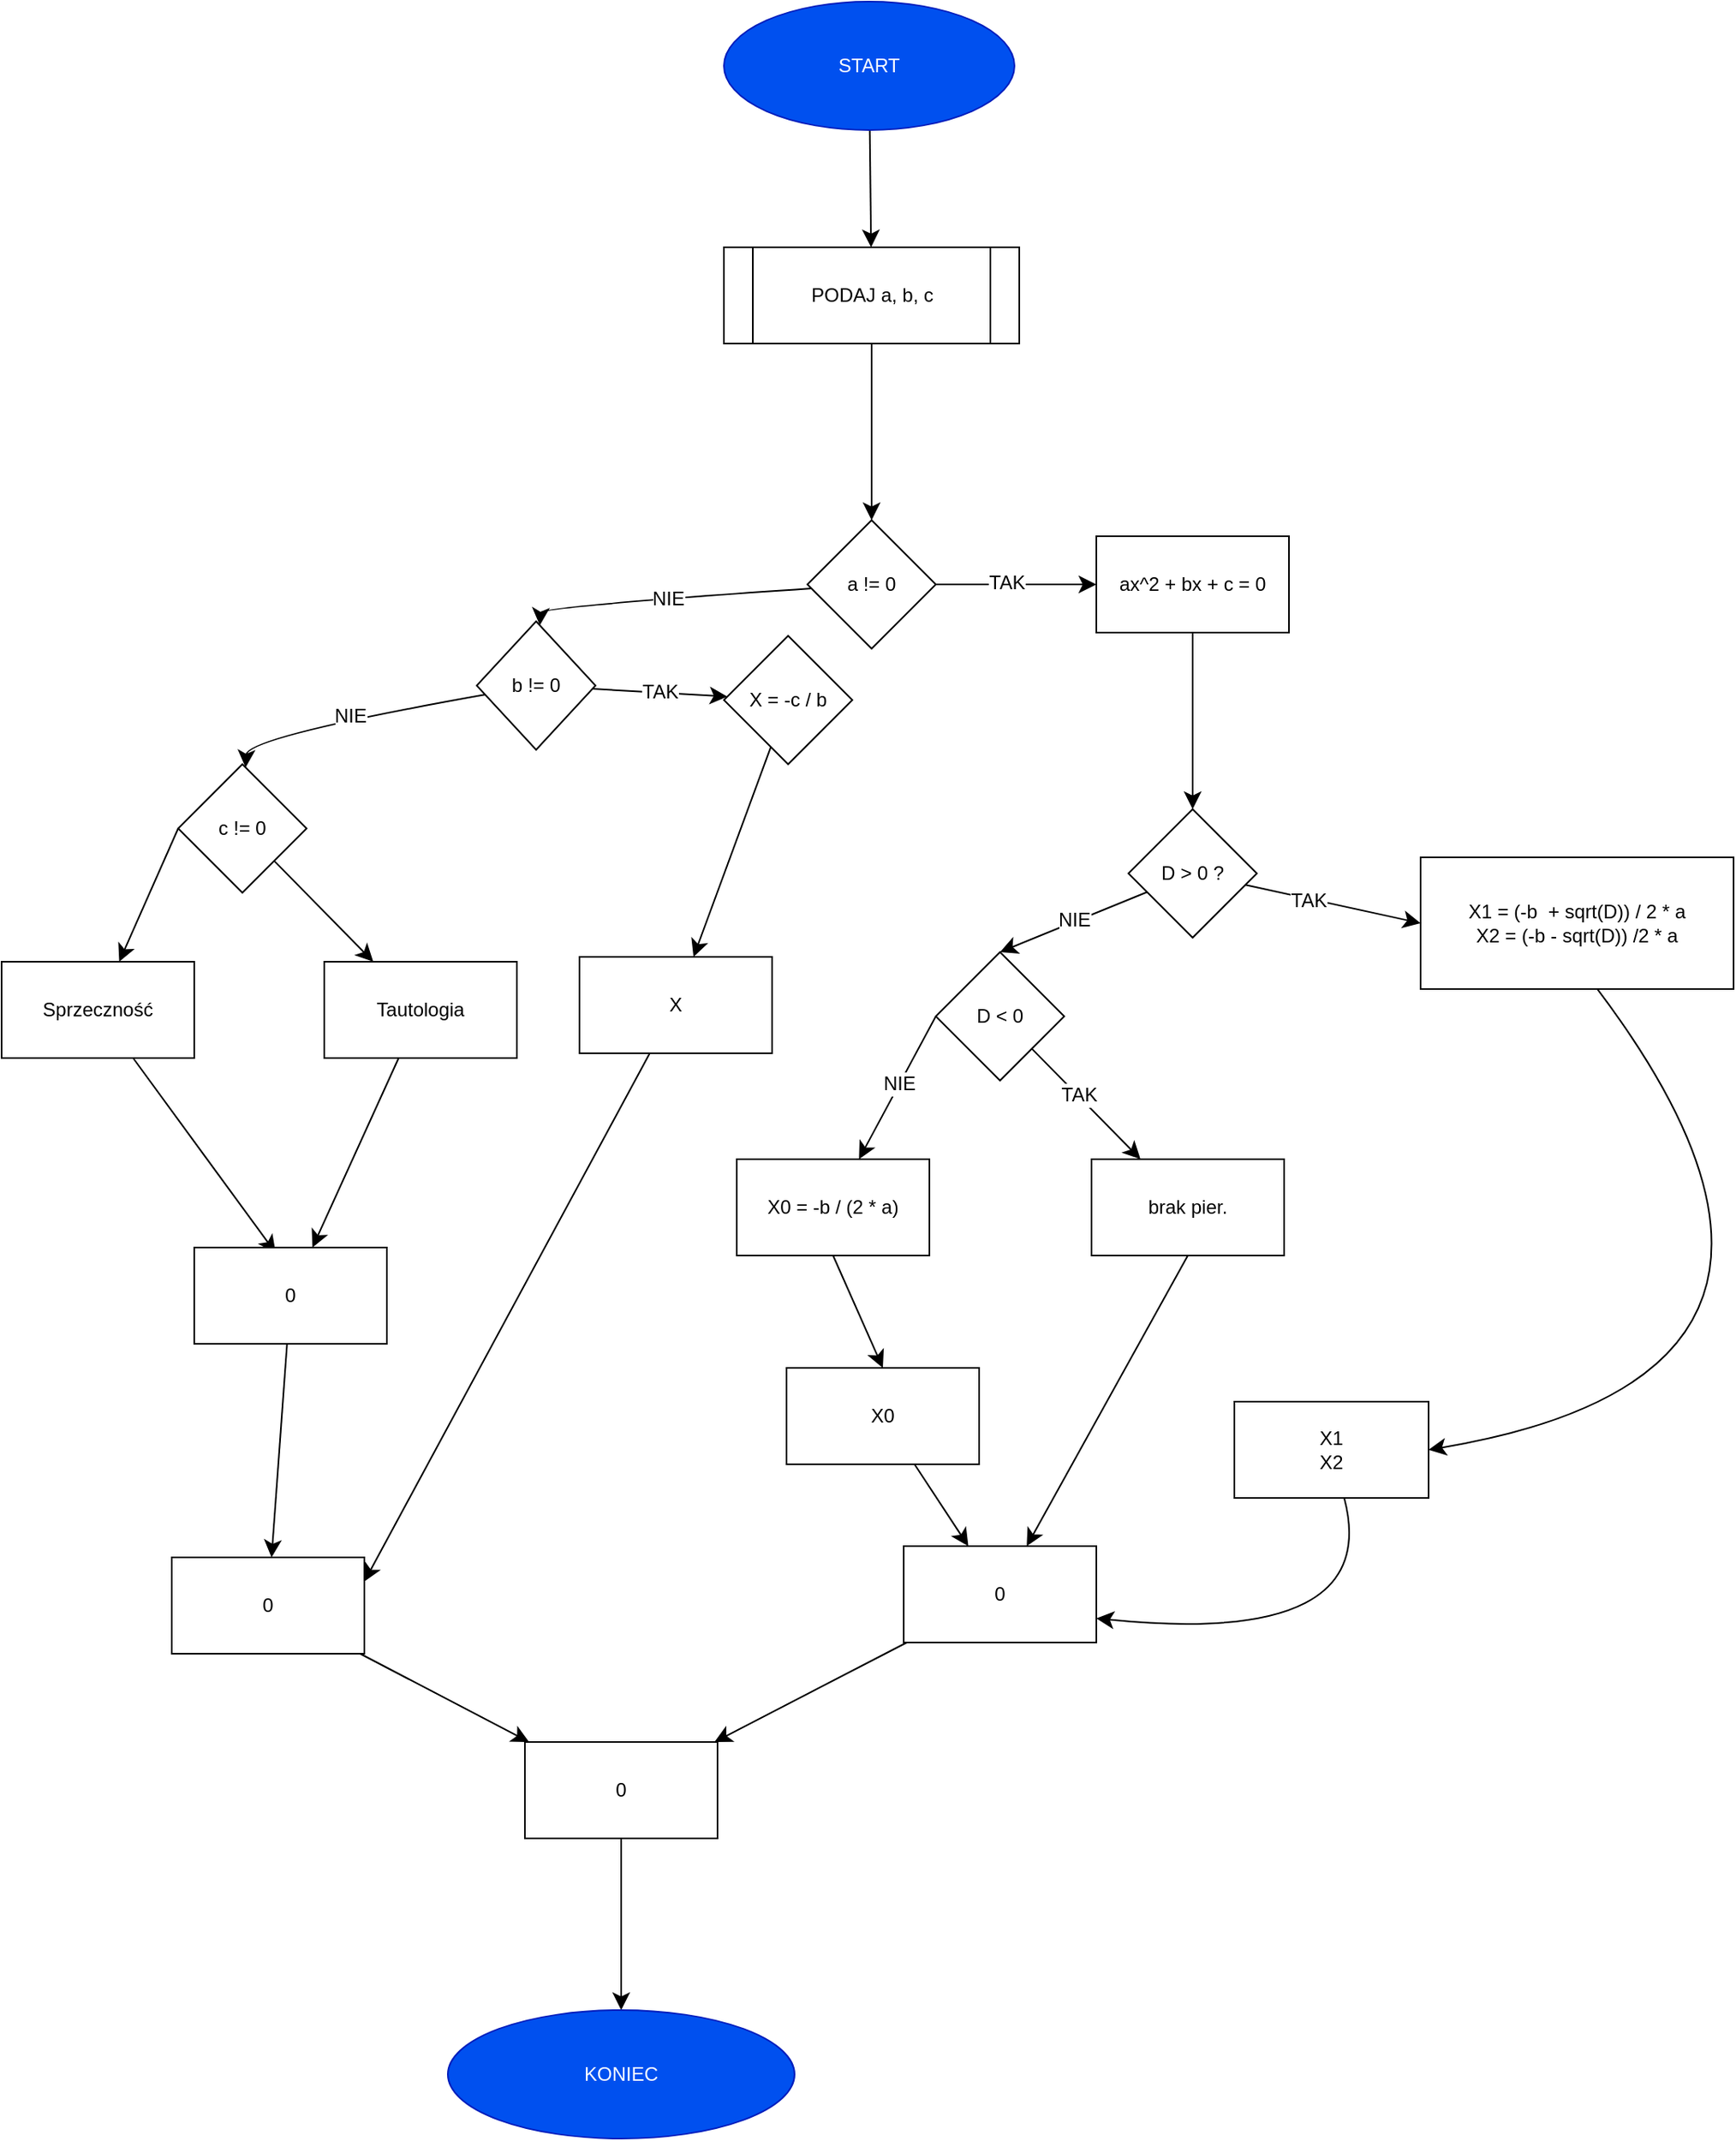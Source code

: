 <mxfile version="24.7.17">
  <diagram name="Strona-1" id="Z41VXJfmLJ2Zss2NgqX4">
    <mxGraphModel dx="2150" dy="1412" grid="0" gridSize="10" guides="1" tooltips="1" connect="1" arrows="1" fold="1" page="0" pageScale="1" pageWidth="827" pageHeight="1169" math="0" shadow="0">
      <root>
        <mxCell id="0" />
        <mxCell id="1" parent="0" />
        <mxCell id="cXVKHQkcDSxnatGoZXsg-4" style="edgeStyle=none;curved=1;rounded=0;orthogonalLoop=1;jettySize=auto;html=1;fontSize=12;startSize=8;endSize=8;" edge="1" parent="1" source="cXVKHQkcDSxnatGoZXsg-2" target="cXVKHQkcDSxnatGoZXsg-3">
          <mxGeometry relative="1" as="geometry" />
        </mxCell>
        <mxCell id="cXVKHQkcDSxnatGoZXsg-2" value="START" style="ellipse;whiteSpace=wrap;html=1;fillColor=#0050ef;strokeColor=#001DBC;fontColor=#ffffff;" vertex="1" parent="1">
          <mxGeometry x="89" y="-109" width="181" height="80" as="geometry" />
        </mxCell>
        <mxCell id="cXVKHQkcDSxnatGoZXsg-6" value="" style="edgeStyle=none;curved=1;rounded=0;orthogonalLoop=1;jettySize=auto;html=1;fontSize=12;startSize=8;endSize=8;" edge="1" parent="1" source="cXVKHQkcDSxnatGoZXsg-3" target="cXVKHQkcDSxnatGoZXsg-5">
          <mxGeometry relative="1" as="geometry" />
        </mxCell>
        <mxCell id="cXVKHQkcDSxnatGoZXsg-3" value="PODAJ a, b, c" style="shape=process;whiteSpace=wrap;html=1;backgroundOutline=1;" vertex="1" parent="1">
          <mxGeometry x="89" y="44" width="184" height="60" as="geometry" />
        </mxCell>
        <mxCell id="cXVKHQkcDSxnatGoZXsg-8" value="NIE" style="edgeStyle=none;curved=1;rounded=0;orthogonalLoop=1;jettySize=auto;html=1;fontSize=12;startSize=8;endSize=8;" edge="1" parent="1" source="cXVKHQkcDSxnatGoZXsg-5" target="cXVKHQkcDSxnatGoZXsg-7">
          <mxGeometry relative="1" as="geometry">
            <Array as="points">
              <mxPoint x="-25" y="268" />
            </Array>
          </mxGeometry>
        </mxCell>
        <mxCell id="cXVKHQkcDSxnatGoZXsg-37" value="" style="edgeStyle=none;curved=1;rounded=0;orthogonalLoop=1;jettySize=auto;html=1;fontSize=12;startSize=8;endSize=8;" edge="1" parent="1" source="cXVKHQkcDSxnatGoZXsg-5" target="cXVKHQkcDSxnatGoZXsg-36">
          <mxGeometry relative="1" as="geometry" />
        </mxCell>
        <mxCell id="cXVKHQkcDSxnatGoZXsg-74" value="TAK" style="edgeLabel;html=1;align=center;verticalAlign=middle;resizable=0;points=[];fontSize=12;" vertex="1" connectable="0" parent="cXVKHQkcDSxnatGoZXsg-37">
          <mxGeometry x="-0.142" y="1" relative="1" as="geometry">
            <mxPoint x="1" as="offset" />
          </mxGeometry>
        </mxCell>
        <mxCell id="cXVKHQkcDSxnatGoZXsg-5" value="a != 0" style="rhombus;whiteSpace=wrap;html=1;" vertex="1" parent="1">
          <mxGeometry x="141" y="214" width="80" height="80" as="geometry" />
        </mxCell>
        <mxCell id="cXVKHQkcDSxnatGoZXsg-10" value="" style="edgeStyle=none;curved=1;rounded=0;orthogonalLoop=1;jettySize=auto;html=1;fontSize=12;startSize=8;endSize=8;" edge="1" parent="1" source="cXVKHQkcDSxnatGoZXsg-7" target="cXVKHQkcDSxnatGoZXsg-9">
          <mxGeometry relative="1" as="geometry">
            <Array as="points">
              <mxPoint x="-208" y="349" />
            </Array>
          </mxGeometry>
        </mxCell>
        <mxCell id="cXVKHQkcDSxnatGoZXsg-15" value="NIE" style="edgeLabel;html=1;align=center;verticalAlign=middle;resizable=0;points=[];fontSize=12;" vertex="1" connectable="0" parent="cXVKHQkcDSxnatGoZXsg-10">
          <mxGeometry y="-2" relative="1" as="geometry">
            <mxPoint as="offset" />
          </mxGeometry>
        </mxCell>
        <mxCell id="cXVKHQkcDSxnatGoZXsg-14" value="TAK" style="edgeStyle=none;curved=1;rounded=0;orthogonalLoop=1;jettySize=auto;html=1;fontSize=12;startSize=8;endSize=8;" edge="1" parent="1" source="cXVKHQkcDSxnatGoZXsg-7" target="cXVKHQkcDSxnatGoZXsg-13">
          <mxGeometry relative="1" as="geometry" />
        </mxCell>
        <mxCell id="cXVKHQkcDSxnatGoZXsg-7" value="b != 0" style="rhombus;whiteSpace=wrap;html=1;" vertex="1" parent="1">
          <mxGeometry x="-65" y="277" width="74" height="80" as="geometry" />
        </mxCell>
        <mxCell id="cXVKHQkcDSxnatGoZXsg-17" value="" style="edgeStyle=none;curved=1;rounded=0;orthogonalLoop=1;jettySize=auto;html=1;fontSize=12;startSize=8;endSize=8;exitX=0;exitY=0.5;exitDx=0;exitDy=0;" edge="1" parent="1" source="cXVKHQkcDSxnatGoZXsg-9" target="cXVKHQkcDSxnatGoZXsg-16">
          <mxGeometry relative="1" as="geometry" />
        </mxCell>
        <mxCell id="cXVKHQkcDSxnatGoZXsg-28" value="" style="edgeStyle=none;curved=1;rounded=0;orthogonalLoop=1;jettySize=auto;html=1;fontSize=12;startSize=8;endSize=8;" edge="1" parent="1" source="cXVKHQkcDSxnatGoZXsg-9" target="cXVKHQkcDSxnatGoZXsg-27">
          <mxGeometry relative="1" as="geometry" />
        </mxCell>
        <mxCell id="cXVKHQkcDSxnatGoZXsg-9" value="c != 0" style="rhombus;whiteSpace=wrap;html=1;" vertex="1" parent="1">
          <mxGeometry x="-251" y="366" width="80" height="80" as="geometry" />
        </mxCell>
        <mxCell id="cXVKHQkcDSxnatGoZXsg-21" value="" style="edgeStyle=none;curved=1;rounded=0;orthogonalLoop=1;jettySize=auto;html=1;fontSize=12;startSize=8;endSize=8;" edge="1" parent="1" source="cXVKHQkcDSxnatGoZXsg-13" target="cXVKHQkcDSxnatGoZXsg-20">
          <mxGeometry relative="1" as="geometry" />
        </mxCell>
        <mxCell id="cXVKHQkcDSxnatGoZXsg-13" value="X = -c / b" style="rhombus;whiteSpace=wrap;html=1;" vertex="1" parent="1">
          <mxGeometry x="89" y="286" width="80" height="80" as="geometry" />
        </mxCell>
        <mxCell id="cXVKHQkcDSxnatGoZXsg-19" value="" style="edgeStyle=none;curved=1;rounded=0;orthogonalLoop=1;jettySize=auto;html=1;fontSize=12;startSize=8;endSize=8;entryX=0.423;entryY=0.057;entryDx=0;entryDy=0;entryPerimeter=0;" edge="1" parent="1" source="cXVKHQkcDSxnatGoZXsg-16" target="cXVKHQkcDSxnatGoZXsg-29">
          <mxGeometry relative="1" as="geometry" />
        </mxCell>
        <mxCell id="cXVKHQkcDSxnatGoZXsg-16" value="Sprzeczność" style="whiteSpace=wrap;html=1;" vertex="1" parent="1">
          <mxGeometry x="-361" y="489" width="120" height="60" as="geometry" />
        </mxCell>
        <mxCell id="cXVKHQkcDSxnatGoZXsg-23" value="" style="edgeStyle=none;curved=1;rounded=0;orthogonalLoop=1;jettySize=auto;html=1;fontSize=12;startSize=8;endSize=8;entryX=1;entryY=0.25;entryDx=0;entryDy=0;" edge="1" parent="1" source="cXVKHQkcDSxnatGoZXsg-20" target="cXVKHQkcDSxnatGoZXsg-33">
          <mxGeometry relative="1" as="geometry">
            <mxPoint x="129" y="676" as="targetPoint" />
          </mxGeometry>
        </mxCell>
        <mxCell id="cXVKHQkcDSxnatGoZXsg-20" value="X" style="whiteSpace=wrap;html=1;" vertex="1" parent="1">
          <mxGeometry x="-1" y="486" width="120" height="60" as="geometry" />
        </mxCell>
        <mxCell id="cXVKHQkcDSxnatGoZXsg-30" value="" style="edgeStyle=none;curved=1;rounded=0;orthogonalLoop=1;jettySize=auto;html=1;fontSize=12;startSize=8;endSize=8;" edge="1" parent="1" source="cXVKHQkcDSxnatGoZXsg-27" target="cXVKHQkcDSxnatGoZXsg-29">
          <mxGeometry relative="1" as="geometry" />
        </mxCell>
        <mxCell id="cXVKHQkcDSxnatGoZXsg-27" value="Tautologia" style="whiteSpace=wrap;html=1;" vertex="1" parent="1">
          <mxGeometry x="-160" y="489" width="120" height="60" as="geometry" />
        </mxCell>
        <mxCell id="cXVKHQkcDSxnatGoZXsg-35" value="" style="edgeStyle=none;curved=1;rounded=0;orthogonalLoop=1;jettySize=auto;html=1;fontSize=12;startSize=8;endSize=8;" edge="1" parent="1" source="cXVKHQkcDSxnatGoZXsg-29" target="cXVKHQkcDSxnatGoZXsg-33">
          <mxGeometry relative="1" as="geometry" />
        </mxCell>
        <mxCell id="cXVKHQkcDSxnatGoZXsg-29" value="0" style="whiteSpace=wrap;html=1;" vertex="1" parent="1">
          <mxGeometry x="-241" y="667" width="120" height="60" as="geometry" />
        </mxCell>
        <mxCell id="cXVKHQkcDSxnatGoZXsg-69" value="" style="edgeStyle=none;curved=1;rounded=0;orthogonalLoop=1;jettySize=auto;html=1;fontSize=12;startSize=8;endSize=8;" edge="1" parent="1" source="cXVKHQkcDSxnatGoZXsg-33" target="cXVKHQkcDSxnatGoZXsg-67">
          <mxGeometry relative="1" as="geometry" />
        </mxCell>
        <mxCell id="cXVKHQkcDSxnatGoZXsg-33" value="0" style="whiteSpace=wrap;html=1;" vertex="1" parent="1">
          <mxGeometry x="-255" y="860" width="120" height="60" as="geometry" />
        </mxCell>
        <mxCell id="cXVKHQkcDSxnatGoZXsg-39" value="" style="edgeStyle=none;curved=1;rounded=0;orthogonalLoop=1;jettySize=auto;html=1;fontSize=12;startSize=8;endSize=8;" edge="1" parent="1" source="cXVKHQkcDSxnatGoZXsg-36" target="cXVKHQkcDSxnatGoZXsg-38">
          <mxGeometry relative="1" as="geometry" />
        </mxCell>
        <mxCell id="cXVKHQkcDSxnatGoZXsg-36" value="ax^2 + bx + c = 0" style="whiteSpace=wrap;html=1;" vertex="1" parent="1">
          <mxGeometry x="321" y="224" width="120" height="60" as="geometry" />
        </mxCell>
        <mxCell id="cXVKHQkcDSxnatGoZXsg-41" value="" style="edgeStyle=none;curved=1;rounded=0;orthogonalLoop=1;jettySize=auto;html=1;fontSize=12;startSize=8;endSize=8;entryX=0.5;entryY=0;entryDx=0;entryDy=0;" edge="1" parent="1" source="cXVKHQkcDSxnatGoZXsg-38" target="cXVKHQkcDSxnatGoZXsg-40">
          <mxGeometry relative="1" as="geometry" />
        </mxCell>
        <mxCell id="cXVKHQkcDSxnatGoZXsg-42" value="NIE" style="edgeLabel;html=1;align=center;verticalAlign=middle;resizable=0;points=[];fontSize=12;" vertex="1" connectable="0" parent="cXVKHQkcDSxnatGoZXsg-41">
          <mxGeometry x="-0.012" y="-1" relative="1" as="geometry">
            <mxPoint as="offset" />
          </mxGeometry>
        </mxCell>
        <mxCell id="cXVKHQkcDSxnatGoZXsg-48" value="" style="edgeStyle=none;curved=1;rounded=0;orthogonalLoop=1;jettySize=auto;html=1;fontSize=12;startSize=8;endSize=8;entryX=0;entryY=0.5;entryDx=0;entryDy=0;" edge="1" parent="1" source="cXVKHQkcDSxnatGoZXsg-38" target="cXVKHQkcDSxnatGoZXsg-78">
          <mxGeometry relative="1" as="geometry">
            <mxPoint x="513" y="474" as="targetPoint" />
          </mxGeometry>
        </mxCell>
        <mxCell id="cXVKHQkcDSxnatGoZXsg-49" value="TAK" style="edgeLabel;html=1;align=center;verticalAlign=middle;resizable=0;points=[];fontSize=12;" vertex="1" connectable="0" parent="cXVKHQkcDSxnatGoZXsg-48">
          <mxGeometry x="-0.276" y="-1" relative="1" as="geometry">
            <mxPoint as="offset" />
          </mxGeometry>
        </mxCell>
        <mxCell id="cXVKHQkcDSxnatGoZXsg-38" value="D &amp;gt; 0 ?" style="rhombus;whiteSpace=wrap;html=1;" vertex="1" parent="1">
          <mxGeometry x="341" y="394" width="80" height="80" as="geometry" />
        </mxCell>
        <mxCell id="cXVKHQkcDSxnatGoZXsg-46" style="edgeStyle=none;curved=1;rounded=0;orthogonalLoop=1;jettySize=auto;html=1;exitX=0;exitY=0.5;exitDx=0;exitDy=0;fontSize=12;startSize=8;endSize=8;" edge="1" parent="1" source="cXVKHQkcDSxnatGoZXsg-40" target="cXVKHQkcDSxnatGoZXsg-45">
          <mxGeometry relative="1" as="geometry" />
        </mxCell>
        <mxCell id="cXVKHQkcDSxnatGoZXsg-55" value="NIE" style="edgeLabel;html=1;align=center;verticalAlign=middle;resizable=0;points=[];fontSize=12;" vertex="1" connectable="0" parent="cXVKHQkcDSxnatGoZXsg-46">
          <mxGeometry x="-0.055" y="-1" relative="1" as="geometry">
            <mxPoint as="offset" />
          </mxGeometry>
        </mxCell>
        <mxCell id="cXVKHQkcDSxnatGoZXsg-53" value="" style="edgeStyle=none;curved=1;rounded=0;orthogonalLoop=1;jettySize=auto;html=1;fontSize=12;startSize=8;endSize=8;" edge="1" parent="1" source="cXVKHQkcDSxnatGoZXsg-40" target="cXVKHQkcDSxnatGoZXsg-52">
          <mxGeometry relative="1" as="geometry" />
        </mxCell>
        <mxCell id="cXVKHQkcDSxnatGoZXsg-54" value="TAK" style="edgeLabel;html=1;align=center;verticalAlign=middle;resizable=0;points=[];fontSize=12;" vertex="1" connectable="0" parent="cXVKHQkcDSxnatGoZXsg-53">
          <mxGeometry x="-0.156" y="1" relative="1" as="geometry">
            <mxPoint as="offset" />
          </mxGeometry>
        </mxCell>
        <mxCell id="cXVKHQkcDSxnatGoZXsg-40" value="D &amp;lt; 0" style="rhombus;whiteSpace=wrap;html=1;" vertex="1" parent="1">
          <mxGeometry x="221" y="483" width="80" height="80" as="geometry" />
        </mxCell>
        <mxCell id="cXVKHQkcDSxnatGoZXsg-61" style="edgeStyle=none;curved=1;rounded=0;orthogonalLoop=1;jettySize=auto;html=1;exitX=0.5;exitY=1;exitDx=0;exitDy=0;entryX=0.5;entryY=0;entryDx=0;entryDy=0;fontSize=12;startSize=8;endSize=8;" edge="1" parent="1" source="cXVKHQkcDSxnatGoZXsg-45" target="cXVKHQkcDSxnatGoZXsg-59">
          <mxGeometry relative="1" as="geometry" />
        </mxCell>
        <mxCell id="cXVKHQkcDSxnatGoZXsg-45" value="X0 = -b / (2 * a)" style="rounded=0;whiteSpace=wrap;html=1;" vertex="1" parent="1">
          <mxGeometry x="97" y="612" width="120" height="60" as="geometry" />
        </mxCell>
        <mxCell id="cXVKHQkcDSxnatGoZXsg-65" style="edgeStyle=none;curved=1;rounded=0;orthogonalLoop=1;jettySize=auto;html=1;entryX=1;entryY=0.5;entryDx=0;entryDy=0;fontSize=12;startSize=8;endSize=8;exitX=0.563;exitY=0.995;exitDx=0;exitDy=0;exitPerimeter=0;" edge="1" parent="1" source="cXVKHQkcDSxnatGoZXsg-78" target="cXVKHQkcDSxnatGoZXsg-64">
          <mxGeometry relative="1" as="geometry">
            <mxPoint x="639.972" y="523.585" as="sourcePoint" />
            <Array as="points">
              <mxPoint x="814" y="745" />
            </Array>
          </mxGeometry>
        </mxCell>
        <mxCell id="cXVKHQkcDSxnatGoZXsg-58" style="edgeStyle=none;curved=1;rounded=0;orthogonalLoop=1;jettySize=auto;html=1;exitX=0.5;exitY=1;exitDx=0;exitDy=0;fontSize=12;startSize=8;endSize=8;" edge="1" parent="1" source="cXVKHQkcDSxnatGoZXsg-52" target="cXVKHQkcDSxnatGoZXsg-56">
          <mxGeometry relative="1" as="geometry" />
        </mxCell>
        <mxCell id="cXVKHQkcDSxnatGoZXsg-52" value="brak pier." style="whiteSpace=wrap;html=1;" vertex="1" parent="1">
          <mxGeometry x="318" y="612" width="120" height="60" as="geometry" />
        </mxCell>
        <mxCell id="cXVKHQkcDSxnatGoZXsg-68" value="" style="edgeStyle=none;curved=1;rounded=0;orthogonalLoop=1;jettySize=auto;html=1;fontSize=12;startSize=8;endSize=8;" edge="1" parent="1" source="cXVKHQkcDSxnatGoZXsg-56" target="cXVKHQkcDSxnatGoZXsg-67">
          <mxGeometry relative="1" as="geometry" />
        </mxCell>
        <mxCell id="cXVKHQkcDSxnatGoZXsg-56" value="0" style="whiteSpace=wrap;html=1;rounded=0;" vertex="1" parent="1">
          <mxGeometry x="201" y="853" width="120" height="60" as="geometry" />
        </mxCell>
        <mxCell id="cXVKHQkcDSxnatGoZXsg-62" value="" style="edgeStyle=none;curved=1;rounded=0;orthogonalLoop=1;jettySize=auto;html=1;fontSize=12;startSize=8;endSize=8;" edge="1" parent="1" source="cXVKHQkcDSxnatGoZXsg-59" target="cXVKHQkcDSxnatGoZXsg-56">
          <mxGeometry relative="1" as="geometry" />
        </mxCell>
        <mxCell id="cXVKHQkcDSxnatGoZXsg-59" value="X0" style="rounded=0;whiteSpace=wrap;html=1;" vertex="1" parent="1">
          <mxGeometry x="128" y="742" width="120" height="60" as="geometry" />
        </mxCell>
        <mxCell id="cXVKHQkcDSxnatGoZXsg-66" style="edgeStyle=none;curved=1;rounded=0;orthogonalLoop=1;jettySize=auto;html=1;entryX=1;entryY=0.75;entryDx=0;entryDy=0;fontSize=12;startSize=8;endSize=8;" edge="1" parent="1" source="cXVKHQkcDSxnatGoZXsg-64" target="cXVKHQkcDSxnatGoZXsg-56">
          <mxGeometry relative="1" as="geometry">
            <Array as="points">
              <mxPoint x="500" y="916" />
            </Array>
          </mxGeometry>
        </mxCell>
        <mxCell id="cXVKHQkcDSxnatGoZXsg-64" value="X1&lt;div&gt;X2&lt;/div&gt;" style="rounded=0;whiteSpace=wrap;html=1;" vertex="1" parent="1">
          <mxGeometry x="407" y="763" width="121" height="60" as="geometry" />
        </mxCell>
        <mxCell id="cXVKHQkcDSxnatGoZXsg-73" value="" style="edgeStyle=none;curved=1;rounded=0;orthogonalLoop=1;jettySize=auto;html=1;fontSize=12;startSize=8;endSize=8;" edge="1" parent="1" source="cXVKHQkcDSxnatGoZXsg-67" target="cXVKHQkcDSxnatGoZXsg-72">
          <mxGeometry relative="1" as="geometry" />
        </mxCell>
        <mxCell id="cXVKHQkcDSxnatGoZXsg-67" value="0" style="whiteSpace=wrap;html=1;rounded=0;" vertex="1" parent="1">
          <mxGeometry x="-35" y="975" width="120" height="60" as="geometry" />
        </mxCell>
        <mxCell id="cXVKHQkcDSxnatGoZXsg-72" value="KONIEC" style="ellipse;whiteSpace=wrap;html=1;fillColor=#0050ef;fontColor=#ffffff;strokeColor=#001DBC;" vertex="1" parent="1">
          <mxGeometry x="-83" y="1142" width="216" height="80" as="geometry" />
        </mxCell>
        <mxCell id="cXVKHQkcDSxnatGoZXsg-78" value="X1 = (-b&amp;nbsp; + sqrt(D)) / 2 * a&lt;div&gt;X2 = (-b - sqrt(D)) /2 * a&lt;/div&gt;" style="rounded=0;whiteSpace=wrap;html=1;" vertex="1" parent="1">
          <mxGeometry x="523" y="424" width="195" height="82" as="geometry" />
        </mxCell>
      </root>
    </mxGraphModel>
  </diagram>
</mxfile>
